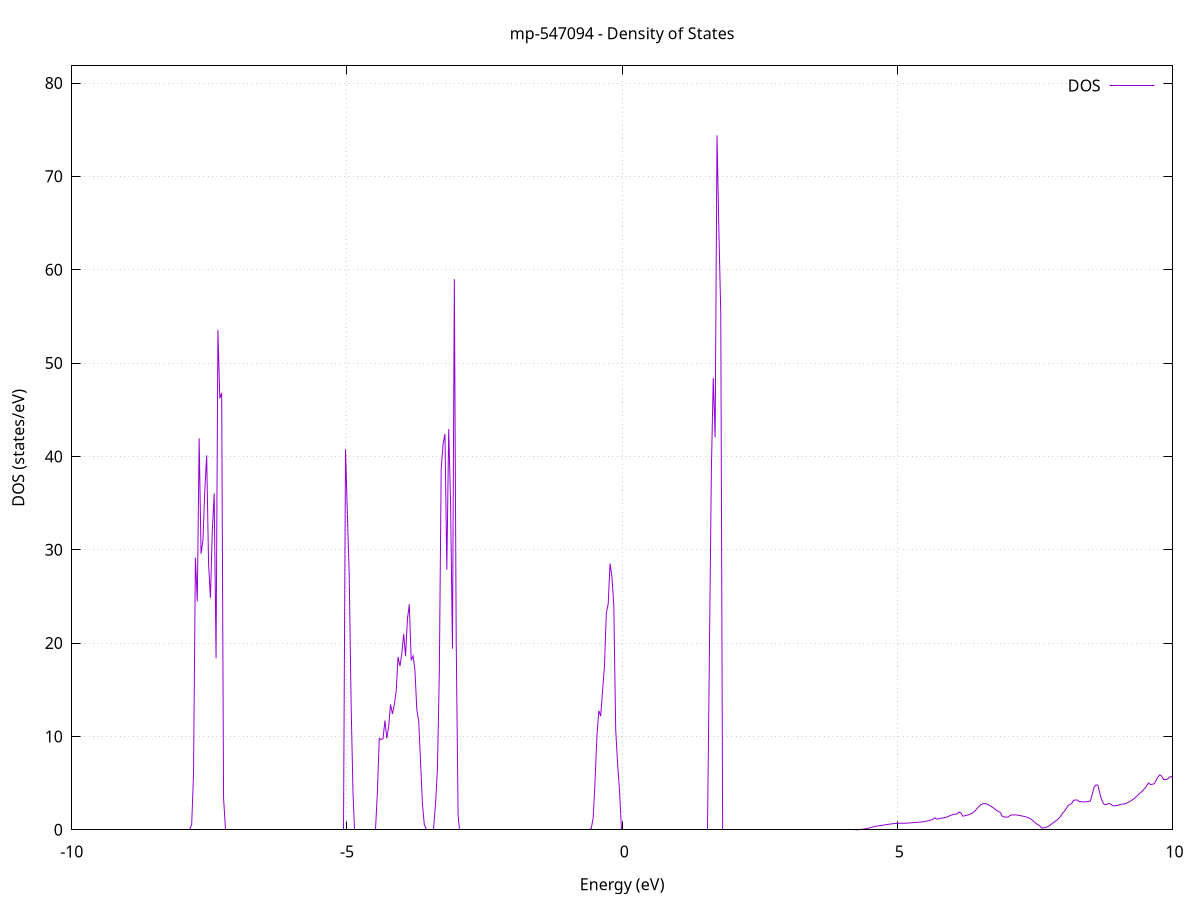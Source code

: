 set title 'mp-547094 - Density of States'
set xlabel 'Energy (eV)'
set ylabel 'DOS (states/eV)'
set grid
set xrange [-10:10]
set yrange [0:81.835]
set xzeroaxis lt -1
set terminal png size 800,600
set output 'mp-547094_dos_gnuplot.png'
plot '-' using 1:2 with lines title 'DOS'
-50.573100 0.000000
-50.539000 0.000000
-50.504900 0.000000
-50.470900 0.000000
-50.436800 0.000000
-50.402700 0.000000
-50.368600 0.000000
-50.334500 0.000000
-50.300400 0.000000
-50.266300 0.000000
-50.232200 0.000000
-50.198100 0.000000
-50.164000 0.000000
-50.129900 0.000000
-50.095800 0.000000
-50.061700 0.000000
-50.027700 0.000000
-49.993600 0.000000
-49.959500 0.000000
-49.925400 0.000000
-49.891300 0.000000
-49.857200 0.000000
-49.823100 0.000000
-49.789000 0.000000
-49.754900 0.000000
-49.720800 0.000000
-49.686700 0.000000
-49.652600 0.000000
-49.618600 0.000000
-49.584500 0.000000
-49.550400 0.000000
-49.516300 0.000000
-49.482200 0.000000
-49.448100 0.000000
-49.414000 0.000000
-49.379900 0.000000
-49.345800 0.000000
-49.311700 0.000000
-49.277600 0.000000
-49.243500 0.000000
-49.209500 0.000000
-49.175400 0.000000
-49.141300 0.000000
-49.107200 0.000000
-49.073100 0.000000
-49.039000 0.000000
-49.004900 0.000000
-48.970800 0.000000
-48.936700 0.000000
-48.902600 0.000000
-48.868500 0.000000
-48.834400 0.000000
-48.800400 0.000000
-48.766300 0.000000
-48.732200 0.000000
-48.698100 0.000000
-48.664000 0.000000
-48.629900 0.000000
-48.595800 0.000000
-48.561700 0.000000
-48.527600 0.000000
-48.493500 0.000000
-48.459400 0.000000
-48.425300 0.000000
-48.391300 0.000000
-48.357200 0.000000
-48.323100 0.000000
-48.289000 0.000000
-48.254900 0.000000
-48.220800 0.000000
-48.186700 0.000000
-48.152600 0.000000
-48.118500 0.000000
-48.084400 0.000000
-48.050300 0.000000
-48.016200 0.000000
-47.982100 0.000000
-47.948100 0.000000
-47.914000 0.000000
-47.879900 0.000000
-47.845800 0.000000
-47.811700 0.000000
-47.777600 0.000000
-47.743500 0.000000
-47.709400 0.000000
-47.675300 0.000000
-47.641200 0.000000
-47.607100 0.000000
-47.573000 0.000000
-47.539000 0.000000
-47.504900 0.000000
-47.470800 0.000000
-47.436700 0.000000
-47.402600 0.000000
-47.368500 0.000000
-47.334400 0.000000
-47.300300 0.000000
-47.266200 0.000000
-47.232100 0.000000
-47.198000 0.000000
-47.163900 0.000000
-47.129900 0.000000
-47.095800 0.000000
-47.061700 0.000000
-47.027600 0.000000
-46.993500 0.000000
-46.959400 0.000000
-46.925300 0.000000
-46.891200 0.000000
-46.857100 0.000000
-46.823000 0.000000
-46.788900 0.000000
-46.754800 0.000000
-46.720800 0.000000
-46.686700 0.000000
-46.652600 0.000000
-46.618500 0.000000
-46.584400 0.000000
-46.550300 0.000000
-46.516200 0.000000
-46.482100 0.000000
-46.448000 0.000000
-46.413900 0.000000
-46.379800 0.000000
-46.345700 0.000000
-46.311600 0.000000
-46.277600 0.000000
-46.243500 0.000000
-46.209400 0.000000
-46.175300 0.000000
-46.141200 0.000000
-46.107100 0.000000
-46.073000 0.000000
-46.038900 0.000000
-46.004800 0.000000
-45.970700 0.000000
-45.936600 0.000000
-45.902500 0.000000
-45.868500 0.000000
-45.834400 0.000000
-45.800300 0.000000
-45.766200 0.000000
-45.732100 0.000000
-45.698000 0.000000
-45.663900 0.000000
-45.629800 0.000000
-45.595700 0.000000
-45.561600 0.000000
-45.527500 0.000000
-45.493400 0.000000
-45.459400 0.000000
-45.425300 0.000000
-45.391200 0.000000
-45.357100 0.000000
-45.323000 0.000000
-45.288900 0.000000
-45.254800 0.000000
-45.220700 0.000000
-45.186600 0.000000
-45.152500 0.000000
-45.118400 0.000000
-45.084300 0.000000
-45.050300 0.000000
-45.016200 0.000000
-44.982100 0.000000
-44.948000 0.000000
-44.913900 0.000000
-44.879800 0.000000
-44.845700 0.000000
-44.811600 0.000000
-44.777500 0.000000
-44.743400 0.000000
-44.709300 0.000000
-44.675200 0.000000
-44.641100 0.000000
-44.607100 0.000000
-44.573000 0.000000
-44.538900 0.000000
-44.504800 0.000000
-44.470700 0.000000
-44.436600 0.000000
-44.402500 0.000000
-44.368400 0.000000
-44.334300 0.000000
-44.300200 0.000000
-44.266100 0.000000
-44.232000 0.000000
-44.198000 0.000000
-44.163900 0.000000
-44.129800 0.000000
-44.095700 0.000000
-44.061600 0.000000
-44.027500 0.000000
-43.993400 0.000000
-43.959300 0.000000
-43.925200 0.000000
-43.891100 0.000000
-43.857000 0.000000
-43.822900 0.000000
-43.788900 0.000000
-43.754800 0.000000
-43.720700 0.000000
-43.686600 0.000000
-43.652500 0.000000
-43.618400 0.000000
-43.584300 0.000000
-43.550200 0.000000
-43.516100 0.000000
-43.482000 0.000000
-43.447900 0.000000
-43.413800 0.000000
-43.379800 0.000000
-43.345700 0.000000
-43.311600 0.000000
-43.277500 0.000000
-43.243400 0.000000
-43.209300 0.000000
-43.175200 0.000000
-43.141100 0.000000
-43.107000 0.000000
-43.072900 0.000000
-43.038800 0.000000
-43.004700 0.000000
-42.970600 0.000000
-42.936600 0.000000
-42.902500 0.000000
-42.868400 0.000000
-42.834300 0.000000
-42.800200 0.000000
-42.766100 0.000000
-42.732000 0.000000
-42.697900 0.000000
-42.663800 0.000000
-42.629700 0.000000
-42.595600 0.000000
-42.561500 0.000000
-42.527500 0.000000
-42.493400 0.000000
-42.459300 0.000000
-42.425200 0.000000
-42.391100 0.000000
-42.357000 0.000000
-42.322900 0.000000
-42.288800 0.000000
-42.254700 0.000000
-42.220600 0.000000
-42.186500 0.000000
-42.152400 0.000000
-42.118400 0.000000
-42.084300 0.000000
-42.050200 0.000000
-42.016100 0.000000
-41.982000 0.000000
-41.947900 0.000000
-41.913800 0.000000
-41.879700 0.000000
-41.845600 0.000000
-41.811500 0.000000
-41.777400 0.000000
-41.743300 0.000000
-41.709300 0.000000
-41.675200 0.000000
-41.641100 0.000000
-41.607000 0.000000
-41.572900 0.000000
-41.538800 0.000000
-41.504700 0.000000
-41.470600 0.000000
-41.436500 0.000000
-41.402400 0.000000
-41.368300 0.000000
-41.334200 0.000000
-41.300100 0.000000
-41.266100 0.000000
-41.232000 0.000000
-41.197900 0.000000
-41.163800 0.000000
-41.129700 0.000000
-41.095600 0.000000
-41.061500 0.000000
-41.027400 0.000000
-40.993300 0.000000
-40.959200 0.000000
-40.925100 0.000000
-40.891000 0.000000
-40.857000 0.000000
-40.822900 0.000000
-40.788800 0.000000
-40.754700 0.000000
-40.720600 0.000000
-40.686500 0.000000
-40.652400 0.000000
-40.618300 0.000000
-40.584200 0.000000
-40.550100 0.000000
-40.516000 0.000000
-40.481900 0.000000
-40.447900 0.000000
-40.413800 0.000000
-40.379700 0.000000
-40.345600 0.000000
-40.311500 0.000000
-40.277400 0.000000
-40.243300 0.000000
-40.209200 0.000000
-40.175100 0.000000
-40.141000 0.000000
-40.106900 0.000000
-40.072800 0.000000
-40.038800 0.000000
-40.004700 0.000000
-39.970600 0.000000
-39.936500 0.000000
-39.902400 0.000000
-39.868300 0.000000
-39.834200 0.000000
-39.800100 0.000000
-39.766000 0.000000
-39.731900 0.000000
-39.697800 0.000000
-39.663700 0.000000
-39.629600 0.000000
-39.595600 0.000000
-39.561500 0.000000
-39.527400 0.000000
-39.493300 0.000000
-39.459200 0.000000
-39.425100 0.000000
-39.391000 0.000000
-39.356900 0.000000
-39.322800 0.000000
-39.288700 0.000000
-39.254600 0.000000
-39.220500 0.000000
-39.186500 0.000000
-39.152400 0.000000
-39.118300 0.000000
-39.084200 0.000000
-39.050100 0.000000
-39.016000 0.000000
-38.981900 0.000000
-38.947800 0.000000
-38.913700 0.000000
-38.879600 0.000000
-38.845500 0.000000
-38.811400 0.000000
-38.777400 0.000000
-38.743300 0.000000
-38.709200 0.000000
-38.675100 0.000000
-38.641000 0.000000
-38.606900 0.000000
-38.572800 0.000000
-38.538700 0.000000
-38.504600 0.000000
-38.470500 0.000000
-38.436400 0.000000
-38.402300 0.000000
-38.368300 0.000000
-38.334200 0.000000
-38.300100 0.000000
-38.266000 0.000000
-38.231900 0.000000
-38.197800 0.000000
-38.163700 0.000000
-38.129600 0.000000
-38.095500 0.000000
-38.061400 0.000000
-38.027300 0.000000
-37.993200 0.000000
-37.959100 0.000000
-37.925100 0.000000
-37.891000 0.000000
-37.856900 0.000000
-37.822800 0.000000
-37.788700 0.000000
-37.754600 0.000000
-37.720500 0.000000
-37.686400 0.000000
-37.652300 0.000000
-37.618200 0.000000
-37.584100 0.000000
-37.550000 0.000000
-37.516000 0.000000
-37.481900 0.000000
-37.447800 0.000000
-37.413700 0.000000
-37.379600 0.000000
-37.345500 0.000000
-37.311400 0.000000
-37.277300 0.000000
-37.243200 0.000000
-37.209100 0.000000
-37.175000 0.000000
-37.140900 0.000000
-37.106900 0.000000
-37.072800 0.000000
-37.038700 0.000000
-37.004600 0.000000
-36.970500 0.000000
-36.936400 0.000000
-36.902300 0.000000
-36.868200 0.000000
-36.834100 0.000000
-36.800000 0.000000
-36.765900 0.000000
-36.731800 0.000000
-36.697800 0.000000
-36.663700 0.000000
-36.629600 0.000000
-36.595500 0.000000
-36.561400 0.000000
-36.527300 0.000000
-36.493200 0.000000
-36.459100 0.000000
-36.425000 0.000000
-36.390900 0.000000
-36.356800 0.000000
-36.322700 0.000000
-36.288600 0.000000
-36.254600 0.000000
-36.220500 0.000000
-36.186400 0.000000
-36.152300 0.000000
-36.118200 0.000000
-36.084100 0.000000
-36.050000 0.000000
-36.015900 0.000000
-35.981800 0.000000
-35.947700 0.000000
-35.913600 0.000000
-35.879500 0.000000
-35.845500 0.000000
-35.811400 0.000000
-35.777300 0.000000
-35.743200 0.000000
-35.709100 0.000000
-35.675000 0.000000
-35.640900 0.000000
-35.606800 0.000000
-35.572700 0.000000
-35.538600 0.000000
-35.504500 0.000000
-35.470400 0.000000
-35.436400 0.000000
-35.402300 0.000000
-35.368200 0.000000
-35.334100 0.000000
-35.300000 0.000000
-35.265900 0.000000
-35.231800 0.000000
-35.197700 0.000000
-35.163600 0.000000
-35.129500 0.000000
-35.095400 0.000000
-35.061300 0.000000
-35.027300 0.000000
-34.993200 0.000000
-34.959100 0.000000
-34.925000 0.000000
-34.890900 0.000000
-34.856800 0.000000
-34.822700 0.000000
-34.788600 0.000000
-34.754500 0.000000
-34.720400 0.000000
-34.686300 0.000000
-34.652200 0.000000
-34.618100 0.000000
-34.584100 0.000000
-34.550000 0.000000
-34.515900 0.000000
-34.481800 0.000000
-34.447700 0.000000
-34.413600 0.000000
-34.379500 0.000000
-34.345400 0.000000
-34.311300 0.000000
-34.277200 0.000000
-34.243100 0.000000
-34.209000 0.000000
-34.175000 0.000000
-34.140900 0.000000
-34.106800 0.000000
-34.072700 0.000000
-34.038600 0.000000
-34.004500 0.000000
-33.970400 0.000000
-33.936300 0.000000
-33.902200 0.000000
-33.868100 0.000000
-33.834000 0.000000
-33.799900 0.000000
-33.765900 0.000000
-33.731800 0.000000
-33.697700 0.000000
-33.663600 0.000000
-33.629500 0.000000
-33.595400 0.000000
-33.561300 0.000000
-33.527200 0.000000
-33.493100 0.000000
-33.459000 0.000000
-33.424900 0.000000
-33.390800 0.000000
-33.356800 0.000000
-33.322700 0.000000
-33.288600 0.000000
-33.254500 0.000000
-33.220400 0.000000
-33.186300 0.000000
-33.152200 0.000000
-33.118100 0.000000
-33.084000 0.000000
-33.049900 0.000000
-33.015800 0.000000
-32.981700 0.000000
-32.947600 0.000000
-32.913600 0.000000
-32.879500 0.000000
-32.845400 0.000000
-32.811300 0.000000
-32.777200 0.000000
-32.743100 0.000000
-32.709000 0.000000
-32.674900 0.000000
-32.640800 0.000000
-32.606700 0.000000
-32.572600 0.000000
-32.538500 0.000000
-32.504500 0.000000
-32.470400 0.000000
-32.436300 0.000000
-32.402200 0.000000
-32.368100 0.000000
-32.334000 0.000000
-32.299900 0.000000
-32.265800 0.000000
-32.231700 0.000000
-32.197600 0.000000
-32.163500 0.000000
-32.129400 0.000000
-32.095400 0.000000
-32.061300 0.000000
-32.027200 0.000000
-31.993100 0.000000
-31.959000 0.000000
-31.924900 0.000000
-31.890800 0.000000
-31.856700 0.000000
-31.822600 0.000000
-31.788500 0.000000
-31.754400 0.000000
-31.720300 0.000000
-31.686300 0.000000
-31.652200 0.000000
-31.618100 0.000000
-31.584000 0.000000
-31.549900 0.000000
-31.515800 0.000000
-31.481700 0.000000
-31.447600 0.000000
-31.413500 0.000000
-31.379400 0.000000
-31.345300 0.000000
-31.311200 0.000000
-31.277100 0.000000
-31.243100 0.000000
-31.209000 0.000000
-31.174900 0.000000
-31.140800 0.000000
-31.106700 0.000000
-31.072600 0.000000
-31.038500 0.000000
-31.004400 0.000000
-30.970300 0.000000
-30.936200 0.000000
-30.902100 0.000000
-30.868000 0.000000
-30.834000 0.000000
-30.799900 0.000000
-30.765800 0.000000
-30.731700 0.000000
-30.697600 0.000000
-30.663500 0.000000
-30.629400 0.000000
-30.595300 0.000000
-30.561200 0.000000
-30.527100 0.000000
-30.493000 0.000000
-30.458900 0.000000
-30.424900 0.000000
-30.390800 0.000000
-30.356700 0.000000
-30.322600 0.000000
-30.288500 0.000000
-30.254400 0.000000
-30.220300 0.000000
-30.186200 0.000000
-30.152100 0.000000
-30.118000 0.000000
-30.083900 0.000000
-30.049800 0.000000
-30.015800 0.000000
-29.981700 0.000000
-29.947600 0.000000
-29.913500 0.000000
-29.879400 0.000000
-29.845300 0.000000
-29.811200 0.000000
-29.777100 0.000000
-29.743000 0.000000
-29.708900 0.000000
-29.674800 0.000000
-29.640700 0.000000
-29.606700 0.000000
-29.572600 0.000000
-29.538500 0.000000
-29.504400 0.000000
-29.470300 0.000000
-29.436200 0.000000
-29.402100 0.000000
-29.368000 0.000000
-29.333900 0.000000
-29.299800 0.000000
-29.265700 0.000000
-29.231600 0.000000
-29.197500 0.000000
-29.163500 0.000000
-29.129400 0.000000
-29.095300 0.000000
-29.061200 0.000000
-29.027100 0.000000
-28.993000 0.000000
-28.958900 0.000000
-28.924800 0.000000
-28.890700 0.000000
-28.856600 0.000000
-28.822500 0.000000
-28.788400 0.000000
-28.754400 0.000000
-28.720300 0.000000
-28.686200 0.000000
-28.652100 0.000000
-28.618000 0.000000
-28.583900 0.000000
-28.549800 0.000000
-28.515700 0.000000
-28.481600 0.000000
-28.447500 0.000000
-28.413400 0.000000
-28.379300 0.000000
-28.345300 0.000000
-28.311200 0.000000
-28.277100 0.000000
-28.243000 0.000000
-28.208900 0.000000
-28.174800 0.000000
-28.140700 0.000000
-28.106600 0.000000
-28.072500 0.000000
-28.038400 0.000000
-28.004300 0.000000
-27.970200 0.000000
-27.936200 0.000000
-27.902100 0.000000
-27.868000 0.000000
-27.833900 0.000000
-27.799800 0.000000
-27.765700 0.000000
-27.731600 0.000000
-27.697500 0.000000
-27.663400 0.000000
-27.629300 0.000000
-27.595200 0.000000
-27.561100 0.000000
-27.527000 0.000000
-27.493000 0.000000
-27.458900 0.000000
-27.424800 0.000000
-27.390700 0.000000
-27.356600 0.000000
-27.322500 0.000000
-27.288400 0.000000
-27.254300 0.000000
-27.220200 0.000000
-27.186100 0.000000
-27.152000 0.000000
-27.117900 0.000000
-27.083900 0.000000
-27.049800 0.000000
-27.015700 0.000000
-26.981600 0.000000
-26.947500 0.000000
-26.913400 0.000000
-26.879300 0.000000
-26.845200 0.000000
-26.811100 0.000000
-26.777000 0.000000
-26.742900 0.000000
-26.708800 0.000000
-26.674800 0.000000
-26.640700 0.000000
-26.606600 0.000000
-26.572500 0.000000
-26.538400 0.000000
-26.504300 0.000000
-26.470200 0.000000
-26.436100 0.000000
-26.402000 0.000000
-26.367900 0.000000
-26.333800 0.000000
-26.299700 0.000000
-26.265700 0.000000
-26.231600 0.000000
-26.197500 0.000000
-26.163400 0.000000
-26.129300 0.000000
-26.095200 0.000000
-26.061100 0.000000
-26.027000 0.000000
-25.992900 0.000000
-25.958800 0.000000
-25.924700 0.000000
-25.890600 0.000000
-25.856500 0.000000
-25.822500 0.000000
-25.788400 0.000000
-25.754300 0.000000
-25.720200 0.000000
-25.686100 0.000000
-25.652000 0.000000
-25.617900 0.000000
-25.583800 0.000000
-25.549700 0.000000
-25.515600 0.000000
-25.481500 0.000000
-25.447400 0.000000
-25.413400 0.000000
-25.379300 0.000000
-25.345200 0.000000
-25.311100 0.000000
-25.277000 0.000000
-25.242900 0.000000
-25.208800 0.000000
-25.174700 0.000000
-25.140600 0.000000
-25.106500 0.000000
-25.072400 0.000000
-25.038300 0.000000
-25.004300 0.000000
-24.970200 0.000000
-24.936100 0.000000
-24.902000 0.000000
-24.867900 0.000000
-24.833800 0.000000
-24.799700 0.000000
-24.765600 0.000000
-24.731500 0.000000
-24.697400 0.000000
-24.663300 0.000000
-24.629200 0.000000
-24.595200 0.000000
-24.561100 0.000000
-24.527000 0.000000
-24.492900 0.000000
-24.458800 0.000000
-24.424700 0.000000
-24.390600 0.000000
-24.356500 0.000000
-24.322400 0.000000
-24.288300 0.000000
-24.254200 0.000000
-24.220100 0.000000
-24.186000 0.000000
-24.152000 0.000000
-24.117900 0.000000
-24.083800 0.000000
-24.049700 0.000000
-24.015600 0.000000
-23.981500 0.000000
-23.947400 0.000000
-23.913300 0.000000
-23.879200 0.000000
-23.845100 0.000000
-23.811000 0.000000
-23.776900 0.000000
-23.742900 0.000000
-23.708800 0.000000
-23.674700 0.000000
-23.640600 0.000000
-23.606500 0.000000
-23.572400 0.000000
-23.538300 0.000000
-23.504200 0.000000
-23.470100 0.000000
-23.436000 0.000000
-23.401900 0.000000
-23.367800 0.000000
-23.333800 0.000000
-23.299700 0.000000
-23.265600 0.000000
-23.231500 0.000000
-23.197400 0.000000
-23.163300 0.000000
-23.129200 0.000000
-23.095100 0.000000
-23.061000 0.000000
-23.026900 0.000000
-22.992800 0.000000
-22.958700 0.000000
-22.924700 0.000000
-22.890600 0.000000
-22.856500 0.000000
-22.822400 0.000000
-22.788300 0.000000
-22.754200 0.000000
-22.720100 0.000000
-22.686000 0.000000
-22.651900 0.000000
-22.617800 0.000000
-22.583700 0.000000
-22.549600 0.000000
-22.515500 0.000000
-22.481500 0.000000
-22.447400 0.000000
-22.413300 0.000000
-22.379200 0.000000
-22.345100 0.000000
-22.311000 0.000000
-22.276900 0.000000
-22.242800 0.000000
-22.208700 0.000000
-22.174600 0.000000
-22.140500 0.000000
-22.106400 0.000000
-22.072400 0.000000
-22.038300 0.000000
-22.004200 0.000000
-21.970100 0.000000
-21.936000 0.000000
-21.901900 0.000000
-21.867800 0.000000
-21.833700 0.000000
-21.799600 0.000000
-21.765500 0.000000
-21.731400 0.000000
-21.697300 0.000000
-21.663300 0.000000
-21.629200 0.000000
-21.595100 0.000000
-21.561000 0.000000
-21.526900 0.000000
-21.492800 0.000000
-21.458700 0.000000
-21.424600 0.000000
-21.390500 0.000000
-21.356400 0.000000
-21.322300 0.000000
-21.288200 0.000000
-21.254200 0.000000
-21.220100 0.000000
-21.186000 0.000000
-21.151900 0.000000
-21.117800 0.000000
-21.083700 0.000000
-21.049600 0.000000
-21.015500 0.000000
-20.981400 0.000000
-20.947300 0.000000
-20.913200 0.000000
-20.879100 0.000000
-20.845000 0.000000
-20.811000 0.000000
-20.776900 0.000000
-20.742800 0.000000
-20.708700 0.000000
-20.674600 0.000000
-20.640500 0.000000
-20.606400 0.000000
-20.572300 0.000000
-20.538200 0.000000
-20.504100 0.000000
-20.470000 0.000000
-20.435900 0.000000
-20.401900 0.000000
-20.367800 0.000000
-20.333700 0.000000
-20.299600 0.000000
-20.265500 0.000000
-20.231400 0.000000
-20.197300 0.000000
-20.163200 0.000000
-20.129100 0.000000
-20.095000 0.000000
-20.060900 0.000000
-20.026800 0.000000
-19.992800 0.000000
-19.958700 0.000000
-19.924600 0.000000
-19.890500 0.000000
-19.856400 0.000000
-19.822300 0.000000
-19.788200 0.000000
-19.754100 0.000000
-19.720000 0.000000
-19.685900 0.000000
-19.651800 0.000000
-19.617700 0.082200
-19.583700 4.999100
-19.549600 8.298700
-19.515500 10.663200
-19.481400 21.177900
-19.447300 44.418100
-19.413200 30.414600
-19.379100 0.000000
-19.345000 0.000000
-19.310900 0.000000
-19.276800 0.000000
-19.242700 2.349300
-19.208600 121.670700
-19.174500 121.418900
-19.140500 105.061300
-19.106400 0.000000
-19.072300 0.000000
-19.038200 0.000000
-19.004100 0.000000
-18.970000 0.000000
-18.935900 0.000000
-18.901800 0.000000
-18.867700 0.000000
-18.833600 0.000000
-18.799500 0.000000
-18.765400 0.000000
-18.731400 0.000000
-18.697300 0.000000
-18.663200 0.000000
-18.629100 0.000000
-18.595000 0.000000
-18.560900 0.000000
-18.526800 0.000000
-18.492700 0.000000
-18.458600 0.000000
-18.424500 0.000000
-18.390400 0.000000
-18.356300 0.000000
-18.322300 0.000000
-18.288200 0.000000
-18.254100 0.000000
-18.220000 0.000000
-18.185900 0.000000
-18.151800 0.000000
-18.117700 0.000000
-18.083600 0.000000
-18.049500 0.000000
-18.015400 0.000000
-17.981300 0.000000
-17.947200 0.000000
-17.913200 0.000000
-17.879100 0.000000
-17.845000 0.000000
-17.810900 0.000000
-17.776800 0.000000
-17.742700 0.000000
-17.708600 0.000000
-17.674500 0.000000
-17.640400 0.000000
-17.606300 0.000000
-17.572200 0.000000
-17.538100 0.000000
-17.504000 0.000000
-17.470000 0.000000
-17.435900 0.000000
-17.401800 0.000000
-17.367700 0.000000
-17.333600 0.000000
-17.299500 0.000000
-17.265400 0.000000
-17.231300 0.000000
-17.197200 0.000000
-17.163100 0.000000
-17.129000 0.000000
-17.094900 0.000000
-17.060900 0.000000
-17.026800 0.000000
-16.992700 0.000000
-16.958600 0.000000
-16.924500 0.000000
-16.890400 0.000000
-16.856300 0.000000
-16.822200 0.000000
-16.788100 0.000000
-16.754000 0.000000
-16.719900 0.000000
-16.685800 0.000000
-16.651800 0.000000
-16.617700 0.000000
-16.583600 0.000000
-16.549500 0.000000
-16.515400 0.000000
-16.481300 0.000000
-16.447200 0.000000
-16.413100 0.000000
-16.379000 0.000000
-16.344900 0.000000
-16.310800 0.000000
-16.276700 0.000000
-16.242700 0.000000
-16.208600 0.000000
-16.174500 0.000000
-16.140400 0.000000
-16.106300 0.000000
-16.072200 0.000000
-16.038100 0.000000
-16.004000 0.000000
-15.969900 0.000000
-15.935800 0.000000
-15.901700 0.000000
-15.867600 0.000000
-15.833500 0.000000
-15.799500 0.000000
-15.765400 0.000000
-15.731300 0.000000
-15.697200 0.000000
-15.663100 0.000000
-15.629000 0.000000
-15.594900 0.000000
-15.560800 0.000000
-15.526700 0.000000
-15.492600 0.000000
-15.458500 0.000000
-15.424400 0.000000
-15.390400 0.000000
-15.356300 0.000000
-15.322200 0.000000
-15.288100 0.000000
-15.254000 0.000000
-15.219900 0.000000
-15.185800 0.000000
-15.151700 0.000000
-15.117600 0.000000
-15.083500 0.000000
-15.049400 0.000000
-15.015300 0.000000
-14.981300 0.000000
-14.947200 0.000000
-14.913100 0.000000
-14.879000 0.000000
-14.844900 0.000000
-14.810800 0.000000
-14.776700 0.000000
-14.742600 0.000000
-14.708500 0.000000
-14.674400 0.000000
-14.640300 0.000000
-14.606200 0.000000
-14.572200 0.000000
-14.538100 0.000000
-14.504000 0.000000
-14.469900 0.000000
-14.435800 0.000000
-14.401700 0.000000
-14.367600 0.000000
-14.333500 0.000000
-14.299400 0.000000
-14.265300 0.000000
-14.231200 0.000000
-14.197100 0.000000
-14.163000 0.000000
-14.129000 0.000000
-14.094900 0.000000
-14.060800 0.000000
-14.026700 0.000000
-13.992600 0.000000
-13.958500 0.000000
-13.924400 0.000000
-13.890300 0.000000
-13.856200 0.000000
-13.822100 0.000000
-13.788000 0.000000
-13.753900 0.000000
-13.719900 0.000000
-13.685800 0.000000
-13.651700 0.000000
-13.617600 0.000000
-13.583500 0.000000
-13.549400 0.000000
-13.515300 0.000000
-13.481200 0.000000
-13.447100 0.000000
-13.413000 0.000000
-13.378900 0.000000
-13.344800 0.000000
-13.310800 0.000000
-13.276700 0.000000
-13.242600 0.000000
-13.208500 0.000000
-13.174400 0.000000
-13.140300 0.000000
-13.106200 0.000000
-13.072100 0.000000
-13.038000 0.000000
-13.003900 0.000000
-12.969800 0.000000
-12.935700 0.000000
-12.901700 0.000000
-12.867600 0.000000
-12.833500 0.000000
-12.799400 0.000000
-12.765300 0.000000
-12.731200 0.000000
-12.697100 0.000000
-12.663000 0.000000
-12.628900 0.000000
-12.594800 0.000000
-12.560700 0.000000
-12.526600 0.000000
-12.492500 0.000000
-12.458500 0.000000
-12.424400 0.000000
-12.390300 0.000000
-12.356200 0.000000
-12.322100 0.000000
-12.288000 0.000000
-12.253900 0.000000
-12.219800 0.000000
-12.185700 0.000000
-12.151600 0.000000
-12.117500 0.000000
-12.083400 0.000000
-12.049400 0.000000
-12.015300 0.000000
-11.981200 0.000000
-11.947100 0.000000
-11.913000 0.000000
-11.878900 0.000000
-11.844800 0.000000
-11.810700 0.000000
-11.776600 0.000000
-11.742500 0.000000
-11.708400 0.000000
-11.674300 0.000000
-11.640300 0.000000
-11.606200 0.000000
-11.572100 0.000000
-11.538000 0.000000
-11.503900 0.000000
-11.469800 0.000000
-11.435700 0.000000
-11.401600 0.000000
-11.367500 0.000000
-11.333400 0.000000
-11.299300 0.000000
-11.265200 0.000000
-11.231200 0.000000
-11.197100 0.000000
-11.163000 0.000000
-11.128900 0.000000
-11.094800 0.000000
-11.060700 0.000000
-11.026600 0.000000
-10.992500 0.000000
-10.958400 0.000000
-10.924300 0.000000
-10.890200 0.000000
-10.856100 0.000000
-10.822000 0.000000
-10.788000 0.000000
-10.753900 0.000000
-10.719800 0.000000
-10.685700 0.000000
-10.651600 0.000000
-10.617500 0.000000
-10.583400 0.000000
-10.549300 0.000000
-10.515200 0.000000
-10.481100 0.000000
-10.447000 0.000000
-10.412900 0.000000
-10.378900 0.000000
-10.344800 0.000000
-10.310700 0.000000
-10.276600 0.000000
-10.242500 0.000000
-10.208400 0.000000
-10.174300 0.000000
-10.140200 0.000000
-10.106100 0.000000
-10.072000 0.000000
-10.037900 0.000000
-10.003800 0.000000
-9.969800 0.000000
-9.935700 0.000000
-9.901600 0.000000
-9.867500 0.000000
-9.833400 0.000000
-9.799300 0.000000
-9.765200 0.000000
-9.731100 0.000000
-9.697000 0.000000
-9.662900 0.000000
-9.628800 0.000000
-9.594700 0.000000
-9.560700 0.000000
-9.526600 0.000000
-9.492500 0.000000
-9.458400 0.000000
-9.424300 0.000000
-9.390200 0.000000
-9.356100 0.000000
-9.322000 0.000000
-9.287900 0.000000
-9.253800 0.000000
-9.219700 0.000000
-9.185600 0.000000
-9.151600 0.000000
-9.117500 0.000000
-9.083400 0.000000
-9.049300 0.000000
-9.015200 0.000000
-8.981100 0.000000
-8.947000 0.000000
-8.912900 0.000000
-8.878800 0.000000
-8.844700 0.000000
-8.810600 0.000000
-8.776500 0.000000
-8.742400 0.000000
-8.708400 0.000000
-8.674300 0.000000
-8.640200 0.000000
-8.606100 0.000000
-8.572000 0.000000
-8.537900 0.000000
-8.503800 0.000000
-8.469700 0.000000
-8.435600 0.000000
-8.401500 0.000000
-8.367400 0.000000
-8.333300 0.000000
-8.299300 0.000000
-8.265200 0.000000
-8.231100 0.000000
-8.197000 0.000000
-8.162900 0.000000
-8.128800 0.000000
-8.094700 0.000000
-8.060600 0.000000
-8.026500 0.000000
-7.992400 0.000000
-7.958300 0.000000
-7.924200 0.000000
-7.890200 0.000000
-7.856100 0.000000
-7.822000 0.508700
-7.787900 5.959900
-7.753800 29.143400
-7.719700 24.456600
-7.685600 41.930900
-7.651500 29.572700
-7.617400 30.956600
-7.583300 36.311100
-7.549200 40.113900
-7.515100 28.556300
-7.481100 24.843700
-7.447000 31.958300
-7.412900 36.038300
-7.378800 18.371100
-7.344700 53.529600
-7.310600 46.217200
-7.276500 46.795500
-7.242400 3.400700
-7.208300 0.000000
-7.174200 0.000000
-7.140100 0.000000
-7.106000 0.000000
-7.071900 0.000000
-7.037900 0.000000
-7.003800 0.000000
-6.969700 0.000000
-6.935600 0.000000
-6.901500 0.000000
-6.867400 0.000000
-6.833300 0.000000
-6.799200 0.000000
-6.765100 0.000000
-6.731000 0.000000
-6.696900 0.000000
-6.662800 0.000000
-6.628800 0.000000
-6.594700 0.000000
-6.560600 0.000000
-6.526500 0.000000
-6.492400 0.000000
-6.458300 0.000000
-6.424200 0.000000
-6.390100 0.000000
-6.356000 0.000000
-6.321900 0.000000
-6.287800 0.000000
-6.253700 0.000000
-6.219700 0.000000
-6.185600 0.000000
-6.151500 0.000000
-6.117400 0.000000
-6.083300 0.000000
-6.049200 0.000000
-6.015100 0.000000
-5.981000 0.000000
-5.946900 0.000000
-5.912800 0.000000
-5.878700 0.000000
-5.844600 0.000000
-5.810600 0.000000
-5.776500 0.000000
-5.742400 0.000000
-5.708300 0.000000
-5.674200 0.000000
-5.640100 0.000000
-5.606000 0.000000
-5.571900 0.000000
-5.537800 0.000000
-5.503700 0.000000
-5.469600 0.000000
-5.435500 0.000000
-5.401400 0.000000
-5.367400 0.000000
-5.333300 0.000000
-5.299200 0.000000
-5.265100 0.000000
-5.231000 0.000000
-5.196900 0.000000
-5.162800 0.000000
-5.128700 0.000000
-5.094600 0.000000
-5.060500 0.000000
-5.026400 40.758200
-4.992300 33.759100
-4.958300 27.102500
-4.924200 13.215900
-4.890100 3.900900
-4.856000 0.000000
-4.821900 0.000000
-4.787800 0.000000
-4.753700 0.000000
-4.719600 0.000000
-4.685500 0.000000
-4.651400 0.000000
-4.617300 0.000000
-4.583200 0.000000
-4.549200 0.000000
-4.515100 0.000000
-4.481000 0.000000
-4.446900 4.041900
-4.412800 9.805500
-4.378700 9.668100
-4.344600 9.751900
-4.310500 11.702800
-4.276400 9.788300
-4.242300 11.048800
-4.208200 13.426000
-4.174100 12.410500
-4.140100 13.384700
-4.106000 14.820100
-4.071900 18.519900
-4.037800 17.526900
-4.003700 18.863100
-3.969600 20.973900
-3.935500 18.596300
-3.901400 22.560900
-3.867300 24.158300
-3.833200 18.158200
-3.799100 18.628400
-3.765000 17.111700
-3.730900 12.877900
-3.696900 11.657400
-3.662800 7.294200
-3.628700 2.797300
-3.594600 0.524600
-3.560500 0.000000
-3.526400 0.000000
-3.492300 0.000000
-3.458200 0.000000
-3.424100 0.000000
-3.390000 2.850000
-3.355900 6.569400
-3.321800 16.933100
-3.287800 38.676100
-3.253700 41.317900
-3.219600 42.400400
-3.185500 27.857700
-3.151400 42.933100
-3.117300 35.038100
-3.083200 19.401100
-3.049100 58.979300
-3.015000 20.203300
-2.980900 1.558900
-2.946800 0.000000
-2.912700 0.000000
-2.878700 0.000000
-2.844600 0.000000
-2.810500 0.000000
-2.776400 0.000000
-2.742300 0.000000
-2.708200 0.000000
-2.674100 0.000000
-2.640000 0.000000
-2.605900 0.000000
-2.571800 0.000000
-2.537700 0.000000
-2.503600 0.000000
-2.469600 0.000000
-2.435500 0.000000
-2.401400 0.000000
-2.367300 0.000000
-2.333200 0.000000
-2.299100 0.000000
-2.265000 0.000000
-2.230900 0.000000
-2.196800 0.000000
-2.162700 0.000000
-2.128600 0.000000
-2.094500 0.000000
-2.060400 0.000000
-2.026400 0.000000
-1.992300 0.000000
-1.958200 0.000000
-1.924100 0.000000
-1.890000 0.000000
-1.855900 0.000000
-1.821800 0.000000
-1.787700 0.000000
-1.753600 0.000000
-1.719500 0.000000
-1.685400 0.000000
-1.651300 0.000000
-1.617300 0.000000
-1.583200 0.000000
-1.549100 0.000000
-1.515000 0.000000
-1.480900 0.000000
-1.446800 0.000000
-1.412700 0.000000
-1.378600 0.000000
-1.344500 0.000000
-1.310400 0.000000
-1.276300 0.000000
-1.242200 0.000000
-1.208200 0.000000
-1.174100 0.000000
-1.140000 0.000000
-1.105900 0.000000
-1.071800 0.000000
-1.037700 0.000000
-1.003600 0.000000
-0.969500 0.000000
-0.935400 0.000000
-0.901300 0.000000
-0.867200 0.000000
-0.833100 0.000000
-0.799100 0.000000
-0.765000 0.000000
-0.730900 0.000000
-0.696800 0.000000
-0.662700 0.000000
-0.628600 0.000000
-0.594500 0.000000
-0.560400 0.151000
-0.526300 1.283900
-0.492200 5.196300
-0.458100 10.068100
-0.424000 12.754500
-0.389900 12.170200
-0.355900 14.888700
-0.321800 17.442500
-0.287700 23.220400
-0.253600 24.181900
-0.219500 28.515500
-0.185400 27.114700
-0.151300 24.005100
-0.117200 10.732600
-0.083100 7.129400
-0.049000 4.320700
-0.014900 0.000000
0.019200 0.000000
0.053200 0.000000
0.087300 0.000000
0.121400 0.000000
0.155500 0.000000
0.189600 0.000000
0.223700 0.000000
0.257800 0.000000
0.291900 0.000000
0.326000 0.000000
0.360100 0.000000
0.394200 0.000000
0.428300 0.000000
0.462300 0.000000
0.496400 0.000000
0.530500 0.000000
0.564600 0.000000
0.598700 0.000000
0.632800 0.000000
0.666900 0.000000
0.701000 0.000000
0.735100 0.000000
0.769200 0.000000
0.803300 0.000000
0.837400 0.000000
0.871400 0.000000
0.905500 0.000000
0.939600 0.000000
0.973700 0.000000
1.007800 0.000000
1.041900 0.000000
1.076000 0.000000
1.110100 0.000000
1.144200 0.000000
1.178300 0.000000
1.212400 0.000000
1.246500 0.000000
1.280600 0.000000
1.314600 0.000000
1.348700 0.000000
1.382800 0.000000
1.416900 0.000000
1.451000 0.000000
1.485100 0.000000
1.519200 0.000000
1.553300 0.000000
1.587400 19.847100
1.621500 38.620000
1.655600 48.394100
1.689700 42.043600
1.723700 74.395600
1.757800 64.217900
1.791900 55.329500
1.826000 0.015500
1.860100 0.000000
1.894200 0.000000
1.928300 0.000000
1.962400 0.000000
1.996500 0.000000
2.030600 0.000000
2.064700 0.000000
2.098800 0.000000
2.132800 0.000000
2.166900 0.000000
2.201000 0.000000
2.235100 0.000000
2.269200 0.000000
2.303300 0.000000
2.337400 0.000000
2.371500 0.000000
2.405600 0.000000
2.439700 0.000000
2.473800 0.000000
2.507900 0.000000
2.541900 0.000000
2.576000 0.000000
2.610100 0.000000
2.644200 0.000000
2.678300 0.000000
2.712400 0.000000
2.746500 0.000000
2.780600 0.000000
2.814700 0.000000
2.848800 0.000000
2.882900 0.000000
2.917000 0.000000
2.951100 0.000000
2.985100 0.000000
3.019200 0.000000
3.053300 0.000000
3.087400 0.000000
3.121500 0.000000
3.155600 0.000000
3.189700 0.000000
3.223800 0.000000
3.257900 0.000000
3.292000 0.000000
3.326100 0.000000
3.360200 0.000000
3.394200 0.000000
3.428300 0.000000
3.462400 0.000000
3.496500 0.000000
3.530600 0.000000
3.564700 0.000000
3.598800 0.000000
3.632900 0.000000
3.667000 0.000000
3.701100 0.000000
3.735200 0.000000
3.769300 0.000000
3.803300 0.000000
3.837400 0.000000
3.871500 0.000000
3.905600 0.000000
3.939700 0.000000
3.973800 0.000000
4.007900 0.000000
4.042000 0.000000
4.076100 0.000000
4.110200 0.000000
4.144300 0.000000
4.178400 0.000000
4.212400 0.000000
4.246500 0.001200
4.280600 0.008400
4.314700 0.021900
4.348800 0.041800
4.382900 0.068000
4.417000 0.100500
4.451100 0.139400
4.485200 0.184600
4.519300 0.236200
4.553400 0.294100
4.587500 0.355000
4.621600 0.389900
4.655600 0.413900
4.689700 0.447300
4.723800 0.480200
4.757900 0.512400
4.792000 0.544100
4.826100 0.575200
4.860200 0.605300
4.894300 0.631900
4.928400 0.654200
4.962500 0.672300
4.996600 0.686200
5.030700 0.695800
5.064700 0.701300
5.098800 0.702500
5.132900 0.699500
5.167000 0.706200
5.201100 0.722300
5.235200 0.741800
5.269300 0.757400
5.303400 0.772600
5.337500 0.787200
5.371600 0.801100
5.405700 0.815000
5.439800 0.835300
5.473800 0.863000
5.507900 0.898200
5.542000 0.940700
5.576100 0.990600
5.610200 1.048000
5.644300 1.113300
5.678400 1.282900
5.712500 1.146400
5.746600 1.180200
5.780700 1.215100
5.814800 1.251000
5.848900 1.288000
5.882900 1.325900
5.917000 1.410500
5.951100 1.503600
5.985200 1.579100
6.019300 1.637200
6.053400 1.677700
6.087500 1.700700
6.121600 1.918200
6.155700 1.805700
6.189800 1.457000
6.223900 1.499500
6.258000 1.550100
6.292100 1.608700
6.326100 1.675700
6.360200 1.774900
6.394300 1.928000
6.428400 2.134000
6.462500 2.362300
6.496600 2.576500
6.530700 2.731600
6.564800 2.799400
6.598900 2.800500
6.633000 2.748100
6.667100 2.648300
6.701200 2.505600
6.735200 2.399800
6.769300 2.248200
6.803400 2.070300
6.837500 1.951200
6.871600 1.846200
6.905700 1.460000
6.939800 1.373000
6.973900 1.368600
7.008000 1.354800
7.042100 1.506500
7.076200 1.589700
7.110300 1.587900
7.144300 1.602400
7.178400 1.577200
7.212500 1.538600
7.246600 1.499600
7.280700 1.460000
7.314800 1.417200
7.348900 1.356600
7.383000 1.276200
7.417100 1.175800
7.451200 1.037900
7.485300 0.843000
7.519400 0.676700
7.553400 0.539200
7.587500 0.431100
7.621600 0.189800
7.655700 0.206800
7.689800 0.250700
7.723900 0.304600
7.758000 0.417700
7.792100 0.559100
7.826200 0.719700
7.860300 0.864900
7.894400 1.018100
7.928500 1.180100
7.962600 1.414800
7.996600 1.737700
8.030700 1.946300
8.064800 2.223700
8.098900 2.569900
8.133000 2.717900
8.167100 2.803500
8.201200 3.152800
8.235300 3.195700
8.269400 3.182100
8.303500 3.029300
8.337600 3.001100
8.371700 2.987700
8.405700 2.989700
8.439800 3.006900
8.473900 3.039600
8.508000 3.078900
8.542100 3.810900
8.576200 4.581600
8.610300 4.802200
8.644400 4.772500
8.678500 3.915700
8.712600 3.229400
8.746700 2.777400
8.780800 2.686200
8.814800 2.753700
8.848900 2.823100
8.883000 2.716700
8.917100 2.574900
8.951200 2.573300
8.985300 2.594400
9.019400 2.638900
9.053500 2.705300
9.087600 2.755100
9.121700 2.761900
9.155800 2.835400
9.189900 2.926000
9.223900 3.027600
9.258000 3.156500
9.292100 3.297500
9.326200 3.459100
9.360300 3.645300
9.394400 3.869400
9.428500 4.016900
9.462600 4.217300
9.496700 4.446700
9.530800 4.711000
9.564900 5.017400
9.599000 4.842900
9.633000 4.884100
9.667100 4.914900
9.701200 5.269500
9.735300 5.634900
9.769400 5.882000
9.803500 5.751300
9.837600 5.384500
9.871700 5.369500
9.905800 5.422100
9.939900 5.587800
9.974000 5.717100
10.008100 5.559900
10.042200 5.299000
10.076200 5.014500
10.110300 4.755000
10.144400 4.703200
10.178500 4.766700
10.212600 4.966700
10.246700 4.554900
10.280800 4.469200
10.314900 4.692100
10.349000 5.124400
10.383100 5.094500
10.417200 5.191800
10.451300 5.419300
10.485300 5.705500
10.519400 5.718700
10.553500 5.197000
10.587600 5.111600
10.621700 4.968700
10.655800 4.962800
10.689900 4.997400
10.724000 4.975800
10.758100 5.131100
10.792200 5.476100
10.826300 4.681400
10.860400 4.312700
10.894400 4.184700
10.928500 4.341800
10.962600 4.558600
10.996700 3.916300
11.030800 3.259300
11.064900 3.615100
11.099000 3.922800
11.133100 3.662400
11.167200 3.491900
11.201300 3.357600
11.235400 3.222500
11.269500 3.112900
11.303500 3.023300
11.337600 3.060100
11.371700 2.772900
11.405800 2.605700
11.439900 2.611300
11.474000 2.682600
11.508100 2.817400
11.542200 3.014900
11.576300 3.255600
11.610400 3.574400
11.644500 3.745500
11.678600 3.885300
11.712700 4.114200
11.746700 4.396800
11.780800 4.761500
11.814900 5.203800
11.849000 5.487400
11.883100 5.888800
11.917200 6.044700
11.951300 6.537300
11.985400 6.545800
12.019500 6.521700
12.053600 6.396600
12.087700 6.360900
12.121800 6.296800
12.155800 5.297800
12.189900 4.983100
12.224000 5.178600
12.258100 5.657500
12.292200 5.891700
12.326300 5.712800
12.360400 5.591200
12.394500 5.635100
12.428600 5.477800
12.462700 5.302100
12.496800 5.200300
12.530900 5.170600
12.564900 5.774600
12.599000 5.818300
12.633100 6.232600
12.667200 6.542600
12.701300 6.284100
12.735400 6.340600
12.769500 6.622900
12.803600 7.024600
12.837700 6.918100
12.871800 6.916100
12.905900 7.156100
12.940000 6.926400
12.974000 6.781500
13.008100 6.335800
13.042200 6.099300
13.076300 5.671800
13.110400 5.524800
13.144500 4.906600
13.178600 4.871800
13.212700 4.690800
13.246800 4.327500
13.280900 3.832400
13.315000 4.466000
13.349100 3.792000
13.383200 3.979400
13.417200 4.214300
13.451300 4.614900
13.485400 5.237300
13.519500 5.264500
13.553600 4.897700
13.587700 5.019000
13.621800 5.523700
13.655900 5.851300
13.690000 5.910500
13.724100 5.878600
13.758200 5.758100
13.792300 5.297500
13.826300 4.626800
13.860400 4.194900
13.894500 4.003800
13.928600 4.034900
13.962700 3.931800
13.996800 4.054300
14.030900 4.236800
14.065000 4.046900
14.099100 1.980000
14.133200 0.984700
14.167300 0.638600
14.201400 0.415100
14.235400 0.250000
14.269500 0.138900
14.303600 0.081900
14.337700 0.057100
14.371800 0.036900
14.405900 0.021100
14.440000 0.009600
14.474100 0.002600
14.508200 0.000000
14.542300 0.000000
14.576400 0.000000
14.610500 0.000000
14.644500 0.000000
14.678600 0.000000
14.712700 0.000000
14.746800 0.000000
14.780900 0.000000
14.815000 0.000000
14.849100 0.000000
14.883200 0.000000
14.917300 0.000000
14.951400 0.000000
14.985500 0.000000
15.019600 0.000000
15.053700 0.000000
15.087700 0.000000
15.121800 0.000000
15.155900 0.000000
15.190000 0.000000
15.224100 0.000000
15.258200 0.000000
15.292300 0.000000
15.326400 0.000000
15.360500 0.000000
15.394600 0.000000
15.428700 0.000000
15.462800 0.000000
15.496800 0.000000
15.530900 0.000000
15.565000 0.000000
15.599100 0.000000
15.633200 0.000000
15.667300 0.000000
15.701400 0.000000
15.735500 0.000000
15.769600 0.000000
15.803700 0.000000
15.837800 0.000000
15.871900 0.000000
15.905900 0.000000
15.940000 0.000000
15.974100 0.000000
16.008200 0.000000
16.042300 0.000000
16.076400 0.000000
16.110500 0.000000
16.144600 0.000000
16.178700 0.000000
16.212800 0.000000
16.246900 0.000000
16.281000 0.000000
16.315000 0.000000
16.349100 0.000000
16.383200 0.000000
16.417300 0.000000
16.451400 0.000000
16.485500 0.000000
16.519600 0.000000
16.553700 0.000000
16.587800 0.000000
16.621900 0.000000
16.656000 0.000000
16.690100 0.000000
16.724200 0.000000
16.758200 0.000000
16.792300 0.000000
16.826400 0.000000
16.860500 0.000000
16.894600 0.000000
16.928700 0.000000
16.962800 0.000000
16.996900 0.000000
17.031000 0.000000
17.065100 0.000000
17.099200 0.000000
17.133300 0.000000
17.167300 0.000000
17.201400 0.000000
17.235500 0.000000
17.269600 0.000000
17.303700 0.000000
17.337800 0.000000
17.371900 0.000000
17.406000 0.000000
17.440100 0.000000
17.474200 0.000000
17.508300 0.000000
17.542400 0.000000
17.576400 0.000000
17.610500 0.000000
e
